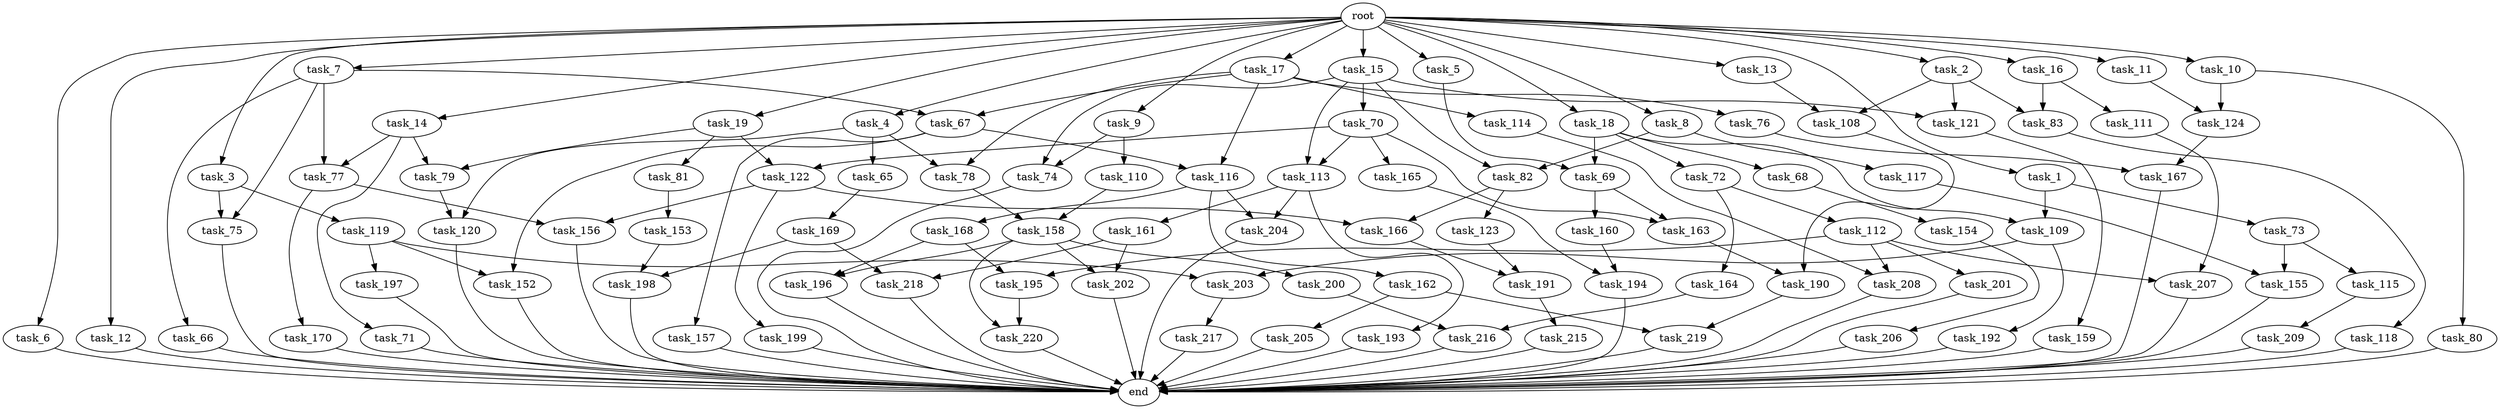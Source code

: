 digraph G {
  root [size="0.000000"];
  task_1 [size="1024.000000"];
  task_2 [size="1024.000000"];
  task_3 [size="1024.000000"];
  task_4 [size="1024.000000"];
  task_5 [size="1024.000000"];
  task_6 [size="1024.000000"];
  task_7 [size="1024.000000"];
  task_8 [size="1024.000000"];
  task_9 [size="1024.000000"];
  task_10 [size="1024.000000"];
  task_11 [size="1024.000000"];
  task_12 [size="1024.000000"];
  task_13 [size="1024.000000"];
  task_14 [size="1024.000000"];
  task_15 [size="1024.000000"];
  task_16 [size="1024.000000"];
  task_17 [size="1024.000000"];
  task_18 [size="1024.000000"];
  task_19 [size="1024.000000"];
  task_65 [size="309237645312.000000"];
  task_66 [size="420906795008.000000"];
  task_67 [size="841813590016.000000"];
  task_68 [size="34359738368.000000"];
  task_69 [size="249108103168.000000"];
  task_70 [size="34359738368.000000"];
  task_71 [size="549755813888.000000"];
  task_72 [size="34359738368.000000"];
  task_73 [size="858993459200.000000"];
  task_74 [size="584115552256.000000"];
  task_75 [size="730144440320.000000"];
  task_76 [size="420906795008.000000"];
  task_77 [size="970662608896.000000"];
  task_78 [size="730144440320.000000"];
  task_79 [size="764504178688.000000"];
  task_80 [size="549755813888.000000"];
  task_81 [size="214748364800.000000"];
  task_82 [size="68719476736.000000"];
  task_83 [size="249108103168.000000"];
  task_108 [size="343597383680.000000"];
  task_109 [size="893353197568.000000"];
  task_110 [size="549755813888.000000"];
  task_111 [size="214748364800.000000"];
  task_112 [size="34359738368.000000"];
  task_113 [size="111669149696.000000"];
  task_114 [size="420906795008.000000"];
  task_115 [size="309237645312.000000"];
  task_116 [size="635655159808.000000"];
  task_117 [size="34359738368.000000"];
  task_118 [size="34359738368.000000"];
  task_119 [size="309237645312.000000"];
  task_120 [size="1005022347264.000000"];
  task_121 [size="68719476736.000000"];
  task_122 [size="292057776128.000000"];
  task_123 [size="420906795008.000000"];
  task_124 [size="764504178688.000000"];
  task_152 [size="292057776128.000000"];
  task_153 [size="214748364800.000000"];
  task_154 [size="549755813888.000000"];
  task_155 [size="1005022347264.000000"];
  task_156 [size="1245540515840.000000"];
  task_157 [size="214748364800.000000"];
  task_158 [size="627065225216.000000"];
  task_159 [size="77309411328.000000"];
  task_160 [size="549755813888.000000"];
  task_161 [size="309237645312.000000"];
  task_162 [size="858993459200.000000"];
  task_163 [size="627065225216.000000"];
  task_164 [size="34359738368.000000"];
  task_165 [size="77309411328.000000"];
  task_166 [size="1116691496960.000000"];
  task_167 [size="455266533376.000000"];
  task_168 [size="858993459200.000000"];
  task_169 [size="695784701952.000000"];
  task_170 [size="549755813888.000000"];
  task_190 [size="1073741824000.000000"];
  task_191 [size="352187318272.000000"];
  task_192 [size="695784701952.000000"];
  task_193 [size="309237645312.000000"];
  task_194 [size="455266533376.000000"];
  task_195 [size="249108103168.000000"];
  task_196 [size="764504178688.000000"];
  task_197 [size="77309411328.000000"];
  task_198 [size="523986010112.000000"];
  task_199 [size="695784701952.000000"];
  task_200 [size="549755813888.000000"];
  task_201 [size="34359738368.000000"];
  task_202 [size="1099511627776.000000"];
  task_203 [size="773094113280.000000"];
  task_204 [size="1168231104512.000000"];
  task_205 [size="420906795008.000000"];
  task_206 [size="77309411328.000000"];
  task_207 [size="171798691840.000000"];
  task_208 [size="584115552256.000000"];
  task_209 [size="309237645312.000000"];
  task_215 [size="137438953472.000000"];
  task_216 [size="1279900254208.000000"];
  task_217 [size="137438953472.000000"];
  task_218 [size="858993459200.000000"];
  task_219 [size="558345748480.000000"];
  task_220 [size="584115552256.000000"];
  end [size="0.000000"];

  root -> task_1 [size="1.000000"];
  root -> task_2 [size="1.000000"];
  root -> task_3 [size="1.000000"];
  root -> task_4 [size="1.000000"];
  root -> task_5 [size="1.000000"];
  root -> task_6 [size="1.000000"];
  root -> task_7 [size="1.000000"];
  root -> task_8 [size="1.000000"];
  root -> task_9 [size="1.000000"];
  root -> task_10 [size="1.000000"];
  root -> task_11 [size="1.000000"];
  root -> task_12 [size="1.000000"];
  root -> task_13 [size="1.000000"];
  root -> task_14 [size="1.000000"];
  root -> task_15 [size="1.000000"];
  root -> task_16 [size="1.000000"];
  root -> task_17 [size="1.000000"];
  root -> task_18 [size="1.000000"];
  root -> task_19 [size="1.000000"];
  task_1 -> task_73 [size="838860800.000000"];
  task_1 -> task_109 [size="838860800.000000"];
  task_2 -> task_83 [size="33554432.000000"];
  task_2 -> task_108 [size="33554432.000000"];
  task_2 -> task_121 [size="33554432.000000"];
  task_3 -> task_75 [size="301989888.000000"];
  task_3 -> task_119 [size="301989888.000000"];
  task_4 -> task_65 [size="301989888.000000"];
  task_4 -> task_78 [size="301989888.000000"];
  task_4 -> task_120 [size="301989888.000000"];
  task_5 -> task_69 [size="209715200.000000"];
  task_6 -> end [size="1.000000"];
  task_7 -> task_66 [size="411041792.000000"];
  task_7 -> task_67 [size="411041792.000000"];
  task_7 -> task_75 [size="411041792.000000"];
  task_7 -> task_77 [size="411041792.000000"];
  task_8 -> task_82 [size="33554432.000000"];
  task_8 -> task_117 [size="33554432.000000"];
  task_9 -> task_74 [size="536870912.000000"];
  task_9 -> task_110 [size="536870912.000000"];
  task_10 -> task_80 [size="536870912.000000"];
  task_10 -> task_124 [size="536870912.000000"];
  task_11 -> task_124 [size="209715200.000000"];
  task_12 -> end [size="1.000000"];
  task_13 -> task_108 [size="301989888.000000"];
  task_14 -> task_71 [size="536870912.000000"];
  task_14 -> task_77 [size="536870912.000000"];
  task_14 -> task_79 [size="536870912.000000"];
  task_15 -> task_70 [size="33554432.000000"];
  task_15 -> task_74 [size="33554432.000000"];
  task_15 -> task_82 [size="33554432.000000"];
  task_15 -> task_113 [size="33554432.000000"];
  task_15 -> task_121 [size="33554432.000000"];
  task_16 -> task_83 [size="209715200.000000"];
  task_16 -> task_111 [size="209715200.000000"];
  task_17 -> task_67 [size="411041792.000000"];
  task_17 -> task_76 [size="411041792.000000"];
  task_17 -> task_78 [size="411041792.000000"];
  task_17 -> task_114 [size="411041792.000000"];
  task_17 -> task_116 [size="411041792.000000"];
  task_18 -> task_68 [size="33554432.000000"];
  task_18 -> task_69 [size="33554432.000000"];
  task_18 -> task_72 [size="33554432.000000"];
  task_18 -> task_109 [size="33554432.000000"];
  task_19 -> task_79 [size="209715200.000000"];
  task_19 -> task_81 [size="209715200.000000"];
  task_19 -> task_122 [size="209715200.000000"];
  task_65 -> task_169 [size="679477248.000000"];
  task_66 -> end [size="1.000000"];
  task_67 -> task_116 [size="209715200.000000"];
  task_67 -> task_152 [size="209715200.000000"];
  task_67 -> task_157 [size="209715200.000000"];
  task_68 -> task_154 [size="536870912.000000"];
  task_69 -> task_160 [size="536870912.000000"];
  task_69 -> task_163 [size="536870912.000000"];
  task_70 -> task_113 [size="75497472.000000"];
  task_70 -> task_122 [size="75497472.000000"];
  task_70 -> task_163 [size="75497472.000000"];
  task_70 -> task_165 [size="75497472.000000"];
  task_71 -> end [size="1.000000"];
  task_72 -> task_112 [size="33554432.000000"];
  task_72 -> task_164 [size="33554432.000000"];
  task_73 -> task_115 [size="301989888.000000"];
  task_73 -> task_155 [size="301989888.000000"];
  task_74 -> end [size="1.000000"];
  task_75 -> end [size="1.000000"];
  task_76 -> task_167 [size="33554432.000000"];
  task_77 -> task_156 [size="536870912.000000"];
  task_77 -> task_170 [size="536870912.000000"];
  task_78 -> task_158 [size="75497472.000000"];
  task_79 -> task_120 [size="679477248.000000"];
  task_80 -> end [size="1.000000"];
  task_81 -> task_153 [size="209715200.000000"];
  task_82 -> task_123 [size="411041792.000000"];
  task_82 -> task_166 [size="411041792.000000"];
  task_83 -> task_118 [size="33554432.000000"];
  task_108 -> task_190 [size="838860800.000000"];
  task_109 -> task_192 [size="679477248.000000"];
  task_109 -> task_203 [size="679477248.000000"];
  task_110 -> task_158 [size="536870912.000000"];
  task_111 -> task_207 [size="134217728.000000"];
  task_112 -> task_195 [size="33554432.000000"];
  task_112 -> task_201 [size="33554432.000000"];
  task_112 -> task_207 [size="33554432.000000"];
  task_112 -> task_208 [size="33554432.000000"];
  task_113 -> task_161 [size="301989888.000000"];
  task_113 -> task_193 [size="301989888.000000"];
  task_113 -> task_204 [size="301989888.000000"];
  task_114 -> task_208 [size="536870912.000000"];
  task_115 -> task_209 [size="301989888.000000"];
  task_116 -> task_162 [size="838860800.000000"];
  task_116 -> task_168 [size="838860800.000000"];
  task_116 -> task_204 [size="838860800.000000"];
  task_117 -> task_155 [size="679477248.000000"];
  task_118 -> end [size="1.000000"];
  task_119 -> task_152 [size="75497472.000000"];
  task_119 -> task_197 [size="75497472.000000"];
  task_119 -> task_203 [size="75497472.000000"];
  task_120 -> end [size="1.000000"];
  task_121 -> task_159 [size="75497472.000000"];
  task_122 -> task_156 [size="679477248.000000"];
  task_122 -> task_166 [size="679477248.000000"];
  task_122 -> task_199 [size="679477248.000000"];
  task_123 -> task_191 [size="209715200.000000"];
  task_124 -> task_167 [size="411041792.000000"];
  task_152 -> end [size="1.000000"];
  task_153 -> task_198 [size="209715200.000000"];
  task_154 -> task_206 [size="75497472.000000"];
  task_155 -> end [size="1.000000"];
  task_156 -> end [size="1.000000"];
  task_157 -> end [size="1.000000"];
  task_158 -> task_196 [size="536870912.000000"];
  task_158 -> task_200 [size="536870912.000000"];
  task_158 -> task_202 [size="536870912.000000"];
  task_158 -> task_220 [size="536870912.000000"];
  task_159 -> end [size="1.000000"];
  task_160 -> task_194 [size="33554432.000000"];
  task_161 -> task_202 [size="536870912.000000"];
  task_161 -> task_218 [size="536870912.000000"];
  task_162 -> task_205 [size="411041792.000000"];
  task_162 -> task_219 [size="411041792.000000"];
  task_163 -> task_190 [size="209715200.000000"];
  task_164 -> task_216 [size="411041792.000000"];
  task_165 -> task_194 [size="411041792.000000"];
  task_166 -> task_191 [size="134217728.000000"];
  task_167 -> end [size="1.000000"];
  task_168 -> task_195 [size="209715200.000000"];
  task_168 -> task_196 [size="209715200.000000"];
  task_169 -> task_198 [size="301989888.000000"];
  task_169 -> task_218 [size="301989888.000000"];
  task_170 -> end [size="1.000000"];
  task_190 -> task_219 [size="134217728.000000"];
  task_191 -> task_215 [size="134217728.000000"];
  task_192 -> end [size="1.000000"];
  task_193 -> end [size="1.000000"];
  task_194 -> end [size="1.000000"];
  task_195 -> task_220 [size="33554432.000000"];
  task_196 -> end [size="1.000000"];
  task_197 -> end [size="1.000000"];
  task_198 -> end [size="1.000000"];
  task_199 -> end [size="1.000000"];
  task_200 -> task_216 [size="838860800.000000"];
  task_201 -> end [size="1.000000"];
  task_202 -> end [size="1.000000"];
  task_203 -> task_217 [size="134217728.000000"];
  task_204 -> end [size="1.000000"];
  task_205 -> end [size="1.000000"];
  task_206 -> end [size="1.000000"];
  task_207 -> end [size="1.000000"];
  task_208 -> end [size="1.000000"];
  task_209 -> end [size="1.000000"];
  task_215 -> end [size="1.000000"];
  task_216 -> end [size="1.000000"];
  task_217 -> end [size="1.000000"];
  task_218 -> end [size="1.000000"];
  task_219 -> end [size="1.000000"];
  task_220 -> end [size="1.000000"];
}
